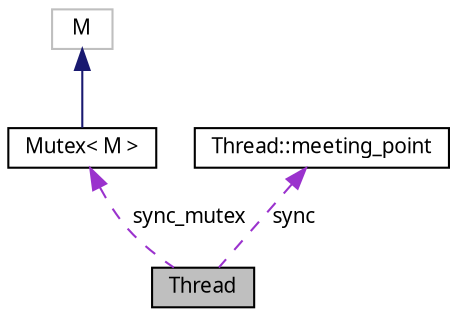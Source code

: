 digraph "Thread"
{
  edge [fontname="Sans",fontsize="10",labelfontname="Sans",labelfontsize="10"];
  node [fontname="Sans",fontsize="10",shape=record];
  Node5 [label="Thread",height=0.2,width=0.4,color="black", fillcolor="grey75", style="filled", fontcolor="black"];
  Node6 -> Node5 [dir="back",color="darkorchid3",fontsize="10",style="dashed",label=" sync_mutex" ,fontname="Sans"];
  Node6 [label="Mutex\< M \>",height=0.2,width=0.4,color="black", fillcolor="white", style="filled",URL="$dd/db9/classMutex.html"];
  Node7 -> Node6 [dir="back",color="midnightblue",fontsize="10",style="solid",fontname="Sans"];
  Node7 [label="M",height=0.2,width=0.4,color="grey75", fillcolor="white", style="filled"];
  Node8 -> Node5 [dir="back",color="darkorchid3",fontsize="10",style="dashed",label=" sync" ,fontname="Sans"];
  Node8 [label="Thread::meeting_point",height=0.2,width=0.4,color="black", fillcolor="white", style="filled",URL="$dd/da9/classThread_1_1meeting__point.html"];
}
